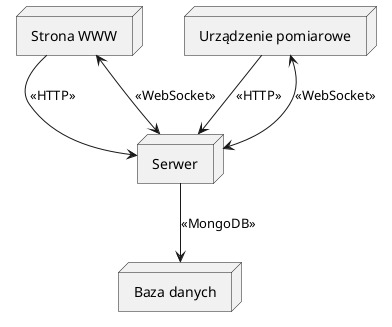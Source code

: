@startuml

node Serwer as sw
node "Baza danych" as bd
node "Strona WWW" as www
node "Urządzenie pomiarowe" as pom

sw --> bd : <<MongoDB>>

pom --> sw : <<HTTP>>
pom <--> sw : <<WebSocket>>

www --> sw : <<HTTP>>
www <--> sw : <<WebSocket>>

@enduml